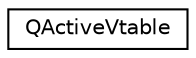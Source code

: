 digraph "Graphical Class Hierarchy"
{
 // LATEX_PDF_SIZE
  edge [fontname="Helvetica",fontsize="10",labelfontname="Helvetica",labelfontsize="10"];
  node [fontname="Helvetica",fontsize="10",shape=record];
  rankdir="LR";
  Node0 [label="QActiveVtable",height=0.2,width=0.4,color="black", fillcolor="white", style="filled",URL="$struct_q_active_vtable.html",tooltip="Virtual table for the QActive class."];
}
